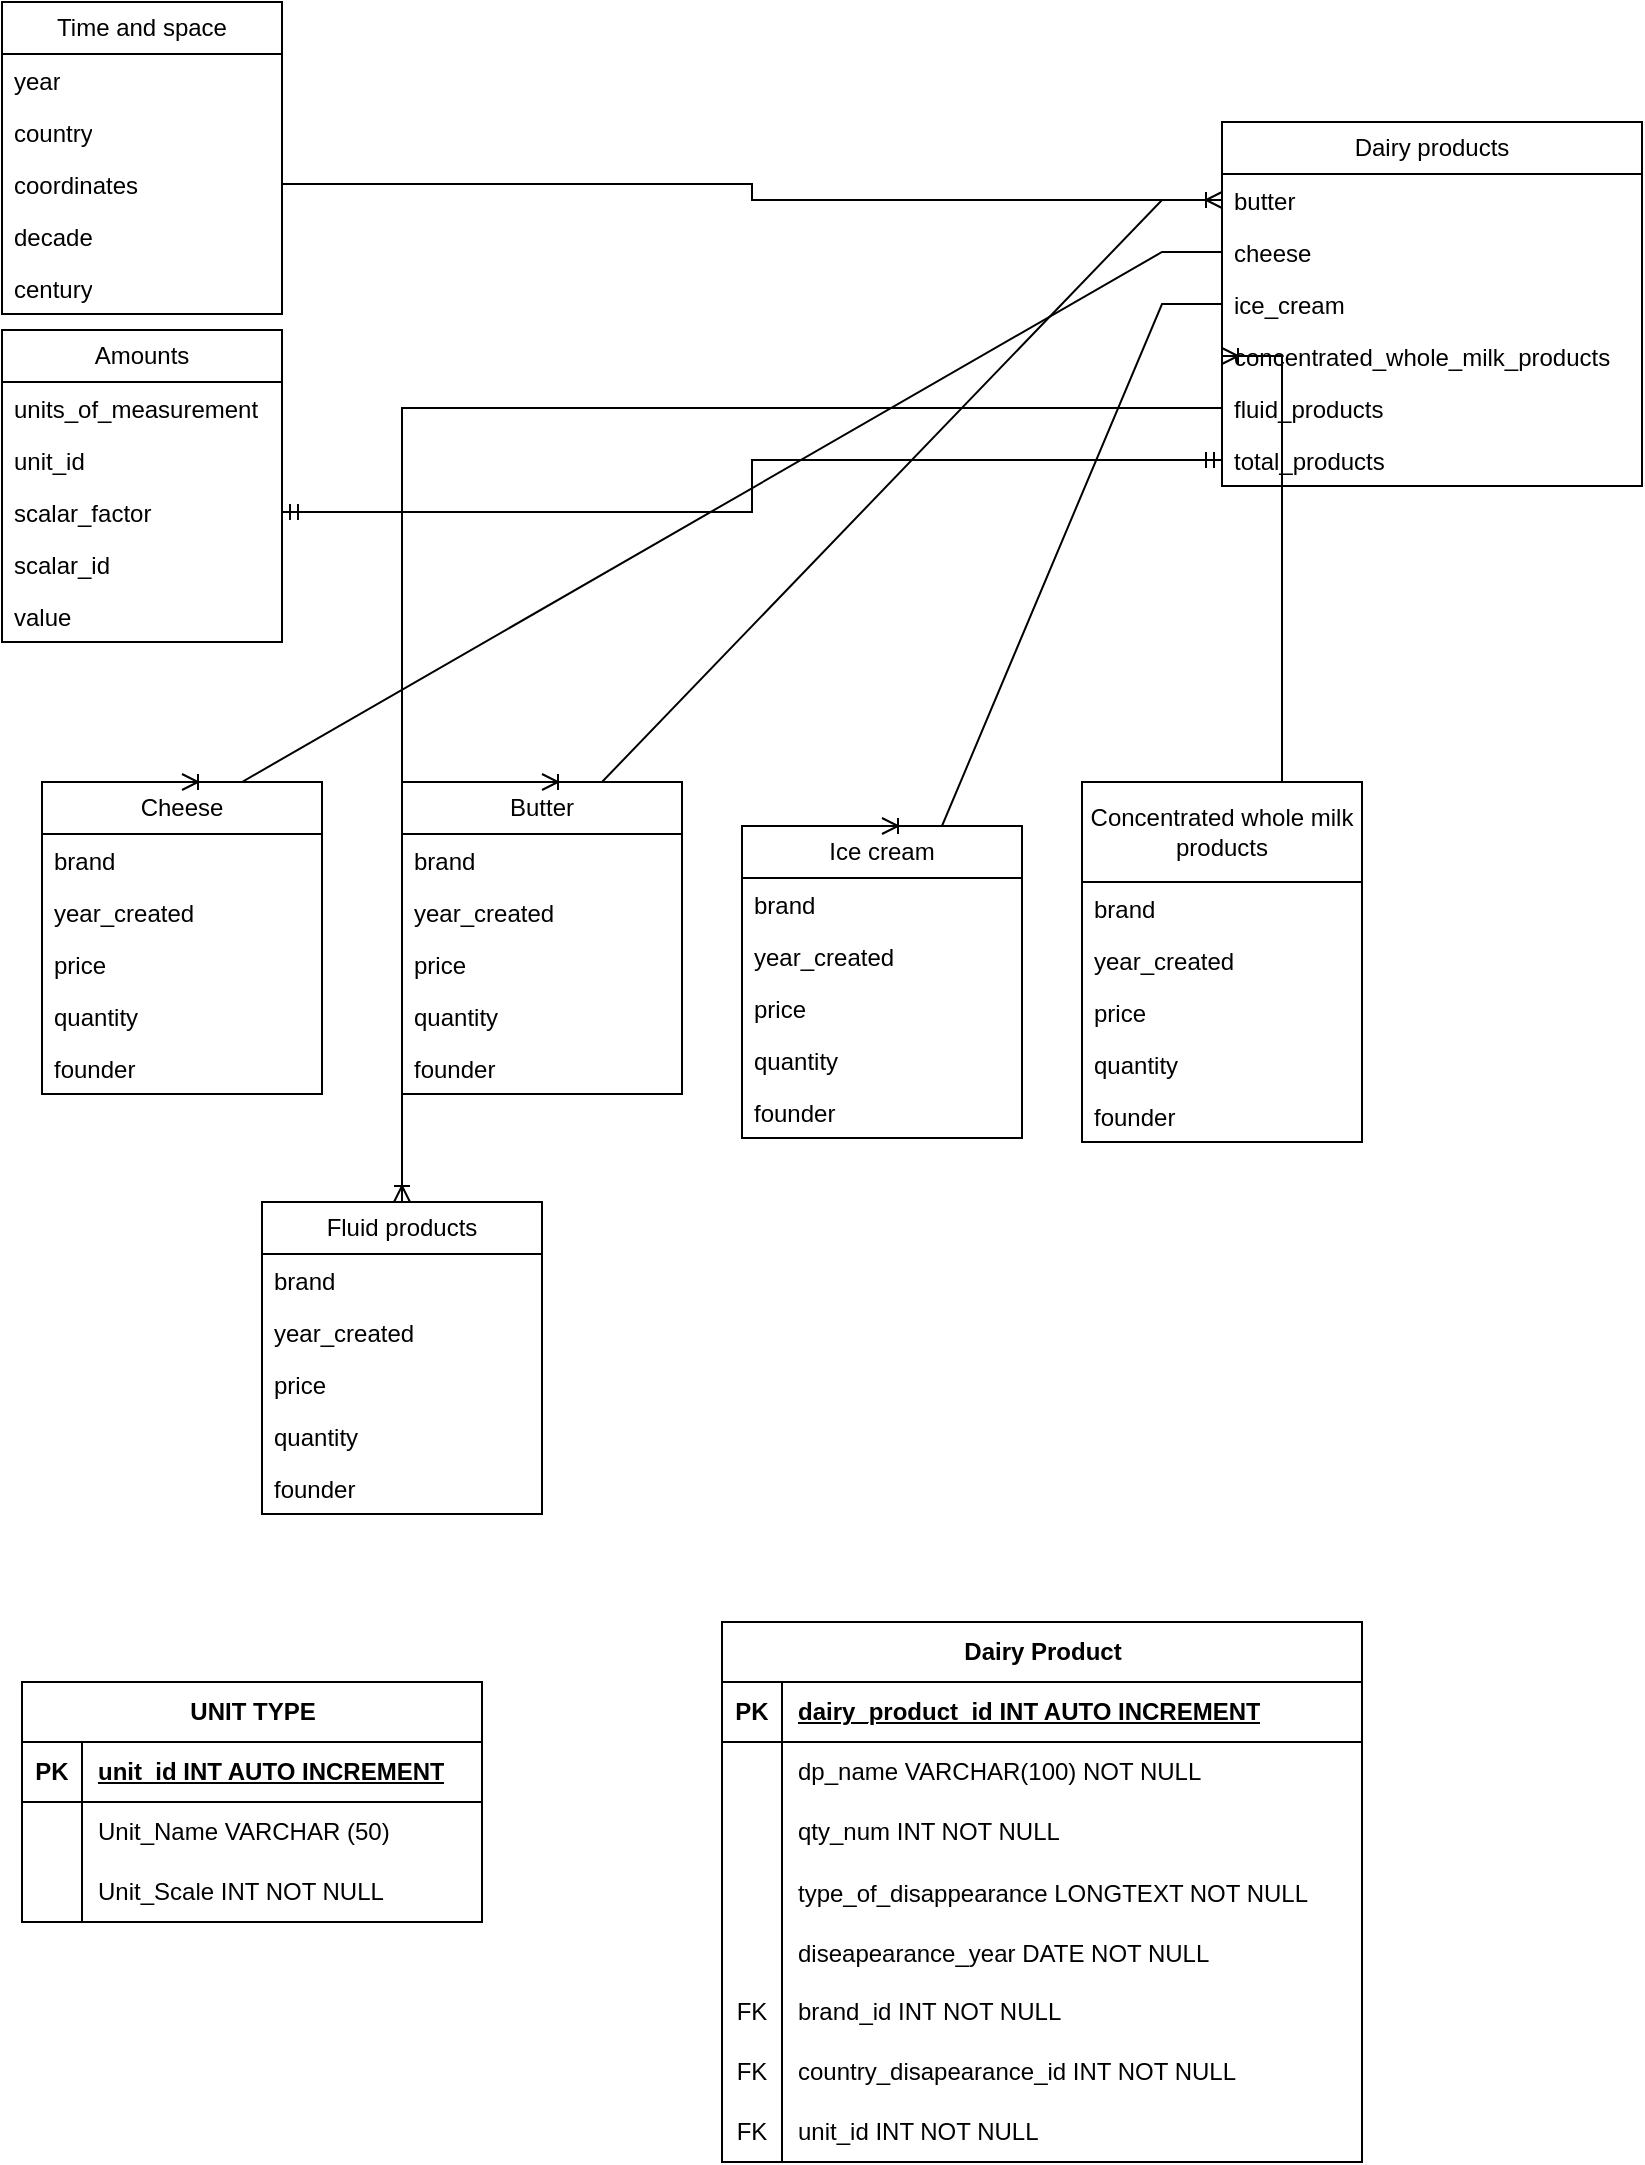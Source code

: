 <mxfile version="21.7.2" type="device">
  <diagram name="Page-1" id="R_lf9uQn3P51GUImx46x">
    <mxGraphModel dx="1434" dy="733" grid="1" gridSize="10" guides="1" tooltips="1" connect="1" arrows="1" fold="1" page="1" pageScale="1" pageWidth="850" pageHeight="1100" math="0" shadow="0">
      <root>
        <mxCell id="0" />
        <mxCell id="1" parent="0" />
        <mxCell id="ExVnWS9TAK9KjedV8-GI-1" value="Time and space" style="swimlane;fontStyle=0;childLayout=stackLayout;horizontal=1;startSize=26;fillColor=none;horizontalStack=0;resizeParent=1;resizeParentMax=0;resizeLast=0;collapsible=1;marginBottom=0;whiteSpace=wrap;html=1;" parent="1" vertex="1">
          <mxGeometry x="20" y="10" width="140" height="156" as="geometry" />
        </mxCell>
        <mxCell id="ExVnWS9TAK9KjedV8-GI-2" value="year" style="text;strokeColor=none;fillColor=none;align=left;verticalAlign=top;spacingLeft=4;spacingRight=4;overflow=hidden;rotatable=0;points=[[0,0.5],[1,0.5]];portConstraint=eastwest;whiteSpace=wrap;html=1;" parent="ExVnWS9TAK9KjedV8-GI-1" vertex="1">
          <mxGeometry y="26" width="140" height="26" as="geometry" />
        </mxCell>
        <mxCell id="ExVnWS9TAK9KjedV8-GI-3" value="country" style="text;strokeColor=none;fillColor=none;align=left;verticalAlign=top;spacingLeft=4;spacingRight=4;overflow=hidden;rotatable=0;points=[[0,0.5],[1,0.5]];portConstraint=eastwest;whiteSpace=wrap;html=1;" parent="ExVnWS9TAK9KjedV8-GI-1" vertex="1">
          <mxGeometry y="52" width="140" height="26" as="geometry" />
        </mxCell>
        <mxCell id="ExVnWS9TAK9KjedV8-GI-4" value="coordinates" style="text;strokeColor=none;fillColor=none;align=left;verticalAlign=top;spacingLeft=4;spacingRight=4;overflow=hidden;rotatable=0;points=[[0,0.5],[1,0.5]];portConstraint=eastwest;whiteSpace=wrap;html=1;" parent="ExVnWS9TAK9KjedV8-GI-1" vertex="1">
          <mxGeometry y="78" width="140" height="26" as="geometry" />
        </mxCell>
        <mxCell id="ExVnWS9TAK9KjedV8-GI-30" value="decade" style="text;strokeColor=none;fillColor=none;align=left;verticalAlign=top;spacingLeft=4;spacingRight=4;overflow=hidden;rotatable=0;points=[[0,0.5],[1,0.5]];portConstraint=eastwest;whiteSpace=wrap;html=1;" parent="ExVnWS9TAK9KjedV8-GI-1" vertex="1">
          <mxGeometry y="104" width="140" height="26" as="geometry" />
        </mxCell>
        <mxCell id="ExVnWS9TAK9KjedV8-GI-29" value="century" style="text;strokeColor=none;fillColor=none;align=left;verticalAlign=top;spacingLeft=4;spacingRight=4;overflow=hidden;rotatable=0;points=[[0,0.5],[1,0.5]];portConstraint=eastwest;whiteSpace=wrap;html=1;" parent="ExVnWS9TAK9KjedV8-GI-1" vertex="1">
          <mxGeometry y="130" width="140" height="26" as="geometry" />
        </mxCell>
        <mxCell id="ExVnWS9TAK9KjedV8-GI-31" value="Amounts" style="swimlane;fontStyle=0;childLayout=stackLayout;horizontal=1;startSize=26;fillColor=none;horizontalStack=0;resizeParent=1;resizeParentMax=0;resizeLast=0;collapsible=1;marginBottom=0;whiteSpace=wrap;html=1;" parent="1" vertex="1">
          <mxGeometry x="20" y="174" width="140" height="156" as="geometry" />
        </mxCell>
        <mxCell id="ExVnWS9TAK9KjedV8-GI-32" value="units_of_measurement" style="text;strokeColor=none;fillColor=none;align=left;verticalAlign=top;spacingLeft=4;spacingRight=4;overflow=hidden;rotatable=0;points=[[0,0.5],[1,0.5]];portConstraint=eastwest;whiteSpace=wrap;html=1;" parent="ExVnWS9TAK9KjedV8-GI-31" vertex="1">
          <mxGeometry y="26" width="140" height="26" as="geometry" />
        </mxCell>
        <mxCell id="ExVnWS9TAK9KjedV8-GI-33" value="unit_id" style="text;strokeColor=none;fillColor=none;align=left;verticalAlign=top;spacingLeft=4;spacingRight=4;overflow=hidden;rotatable=0;points=[[0,0.5],[1,0.5]];portConstraint=eastwest;whiteSpace=wrap;html=1;" parent="ExVnWS9TAK9KjedV8-GI-31" vertex="1">
          <mxGeometry y="52" width="140" height="26" as="geometry" />
        </mxCell>
        <mxCell id="ExVnWS9TAK9KjedV8-GI-34" value="scalar_factor" style="text;strokeColor=none;fillColor=none;align=left;verticalAlign=top;spacingLeft=4;spacingRight=4;overflow=hidden;rotatable=0;points=[[0,0.5],[1,0.5]];portConstraint=eastwest;whiteSpace=wrap;html=1;" parent="ExVnWS9TAK9KjedV8-GI-31" vertex="1">
          <mxGeometry y="78" width="140" height="26" as="geometry" />
        </mxCell>
        <mxCell id="ExVnWS9TAK9KjedV8-GI-35" value="scalar_id" style="text;strokeColor=none;fillColor=none;align=left;verticalAlign=top;spacingLeft=4;spacingRight=4;overflow=hidden;rotatable=0;points=[[0,0.5],[1,0.5]];portConstraint=eastwest;whiteSpace=wrap;html=1;" parent="ExVnWS9TAK9KjedV8-GI-31" vertex="1">
          <mxGeometry y="104" width="140" height="26" as="geometry" />
        </mxCell>
        <mxCell id="ExVnWS9TAK9KjedV8-GI-36" value="value" style="text;strokeColor=none;fillColor=none;align=left;verticalAlign=top;spacingLeft=4;spacingRight=4;overflow=hidden;rotatable=0;points=[[0,0.5],[1,0.5]];portConstraint=eastwest;whiteSpace=wrap;html=1;" parent="ExVnWS9TAK9KjedV8-GI-31" vertex="1">
          <mxGeometry y="130" width="140" height="26" as="geometry" />
        </mxCell>
        <mxCell id="ExVnWS9TAK9KjedV8-GI-38" value="Dairy products" style="swimlane;fontStyle=0;childLayout=stackLayout;horizontal=1;startSize=26;fillColor=none;horizontalStack=0;resizeParent=1;resizeParentMax=0;resizeLast=0;collapsible=1;marginBottom=0;whiteSpace=wrap;html=1;" parent="1" vertex="1">
          <mxGeometry x="630" y="70" width="210" height="182" as="geometry" />
        </mxCell>
        <mxCell id="ExVnWS9TAK9KjedV8-GI-39" value="butter" style="text;strokeColor=none;fillColor=none;align=left;verticalAlign=top;spacingLeft=4;spacingRight=4;overflow=hidden;rotatable=0;points=[[0,0.5],[1,0.5]];portConstraint=eastwest;whiteSpace=wrap;html=1;" parent="ExVnWS9TAK9KjedV8-GI-38" vertex="1">
          <mxGeometry y="26" width="210" height="26" as="geometry" />
        </mxCell>
        <mxCell id="ExVnWS9TAK9KjedV8-GI-40" value="cheese" style="text;strokeColor=none;fillColor=none;align=left;verticalAlign=top;spacingLeft=4;spacingRight=4;overflow=hidden;rotatable=0;points=[[0,0.5],[1,0.5]];portConstraint=eastwest;whiteSpace=wrap;html=1;" parent="ExVnWS9TAK9KjedV8-GI-38" vertex="1">
          <mxGeometry y="52" width="210" height="26" as="geometry" />
        </mxCell>
        <mxCell id="ExVnWS9TAK9KjedV8-GI-41" value="ice_cream" style="text;strokeColor=none;fillColor=none;align=left;verticalAlign=top;spacingLeft=4;spacingRight=4;overflow=hidden;rotatable=0;points=[[0,0.5],[1,0.5]];portConstraint=eastwest;whiteSpace=wrap;html=1;" parent="ExVnWS9TAK9KjedV8-GI-38" vertex="1">
          <mxGeometry y="78" width="210" height="26" as="geometry" />
        </mxCell>
        <mxCell id="ExVnWS9TAK9KjedV8-GI-42" value="concentrated_whole_milk_products" style="text;strokeColor=none;fillColor=none;align=left;verticalAlign=top;spacingLeft=4;spacingRight=4;overflow=hidden;rotatable=0;points=[[0,0.5],[1,0.5]];portConstraint=eastwest;whiteSpace=wrap;html=1;" parent="ExVnWS9TAK9KjedV8-GI-38" vertex="1">
          <mxGeometry y="104" width="210" height="26" as="geometry" />
        </mxCell>
        <mxCell id="ExVnWS9TAK9KjedV8-GI-44" value="fluid_products" style="text;strokeColor=none;fillColor=none;align=left;verticalAlign=top;spacingLeft=4;spacingRight=4;overflow=hidden;rotatable=0;points=[[0,0.5],[1,0.5]];portConstraint=eastwest;whiteSpace=wrap;html=1;" parent="ExVnWS9TAK9KjedV8-GI-38" vertex="1">
          <mxGeometry y="130" width="210" height="26" as="geometry" />
        </mxCell>
        <mxCell id="ExVnWS9TAK9KjedV8-GI-43" value="total_products" style="text;strokeColor=none;fillColor=none;align=left;verticalAlign=top;spacingLeft=4;spacingRight=4;overflow=hidden;rotatable=0;points=[[0,0.5],[1,0.5]];portConstraint=eastwest;whiteSpace=wrap;html=1;" parent="ExVnWS9TAK9KjedV8-GI-38" vertex="1">
          <mxGeometry y="156" width="210" height="26" as="geometry" />
        </mxCell>
        <mxCell id="ExVnWS9TAK9KjedV8-GI-45" value="Butter" style="swimlane;fontStyle=0;childLayout=stackLayout;horizontal=1;startSize=26;fillColor=none;horizontalStack=0;resizeParent=1;resizeParentMax=0;resizeLast=0;collapsible=1;marginBottom=0;whiteSpace=wrap;html=1;" parent="1" vertex="1">
          <mxGeometry x="220" y="400" width="140" height="156" as="geometry" />
        </mxCell>
        <mxCell id="ExVnWS9TAK9KjedV8-GI-46" value="brand" style="text;strokeColor=none;fillColor=none;align=left;verticalAlign=top;spacingLeft=4;spacingRight=4;overflow=hidden;rotatable=0;points=[[0,0.5],[1,0.5]];portConstraint=eastwest;whiteSpace=wrap;html=1;" parent="ExVnWS9TAK9KjedV8-GI-45" vertex="1">
          <mxGeometry y="26" width="140" height="26" as="geometry" />
        </mxCell>
        <mxCell id="ExVnWS9TAK9KjedV8-GI-47" value="year_created" style="text;strokeColor=none;fillColor=none;align=left;verticalAlign=top;spacingLeft=4;spacingRight=4;overflow=hidden;rotatable=0;points=[[0,0.5],[1,0.5]];portConstraint=eastwest;whiteSpace=wrap;html=1;" parent="ExVnWS9TAK9KjedV8-GI-45" vertex="1">
          <mxGeometry y="52" width="140" height="26" as="geometry" />
        </mxCell>
        <mxCell id="ExVnWS9TAK9KjedV8-GI-48" value="price" style="text;strokeColor=none;fillColor=none;align=left;verticalAlign=top;spacingLeft=4;spacingRight=4;overflow=hidden;rotatable=0;points=[[0,0.5],[1,0.5]];portConstraint=eastwest;whiteSpace=wrap;html=1;" parent="ExVnWS9TAK9KjedV8-GI-45" vertex="1">
          <mxGeometry y="78" width="140" height="26" as="geometry" />
        </mxCell>
        <mxCell id="ExVnWS9TAK9KjedV8-GI-49" value="quantity" style="text;strokeColor=none;fillColor=none;align=left;verticalAlign=top;spacingLeft=4;spacingRight=4;overflow=hidden;rotatable=0;points=[[0,0.5],[1,0.5]];portConstraint=eastwest;whiteSpace=wrap;html=1;" parent="ExVnWS9TAK9KjedV8-GI-45" vertex="1">
          <mxGeometry y="104" width="140" height="26" as="geometry" />
        </mxCell>
        <mxCell id="ExVnWS9TAK9KjedV8-GI-50" value="founder" style="text;strokeColor=none;fillColor=none;align=left;verticalAlign=top;spacingLeft=4;spacingRight=4;overflow=hidden;rotatable=0;points=[[0,0.5],[1,0.5]];portConstraint=eastwest;whiteSpace=wrap;html=1;" parent="ExVnWS9TAK9KjedV8-GI-45" vertex="1">
          <mxGeometry y="130" width="140" height="26" as="geometry" />
        </mxCell>
        <mxCell id="ExVnWS9TAK9KjedV8-GI-51" value="Cheese" style="swimlane;fontStyle=0;childLayout=stackLayout;horizontal=1;startSize=26;fillColor=none;horizontalStack=0;resizeParent=1;resizeParentMax=0;resizeLast=0;collapsible=1;marginBottom=0;whiteSpace=wrap;html=1;" parent="1" vertex="1">
          <mxGeometry x="40" y="400" width="140" height="156" as="geometry" />
        </mxCell>
        <mxCell id="ExVnWS9TAK9KjedV8-GI-52" value="brand" style="text;strokeColor=none;fillColor=none;align=left;verticalAlign=top;spacingLeft=4;spacingRight=4;overflow=hidden;rotatable=0;points=[[0,0.5],[1,0.5]];portConstraint=eastwest;whiteSpace=wrap;html=1;" parent="ExVnWS9TAK9KjedV8-GI-51" vertex="1">
          <mxGeometry y="26" width="140" height="26" as="geometry" />
        </mxCell>
        <mxCell id="ExVnWS9TAK9KjedV8-GI-53" value="year_created" style="text;strokeColor=none;fillColor=none;align=left;verticalAlign=top;spacingLeft=4;spacingRight=4;overflow=hidden;rotatable=0;points=[[0,0.5],[1,0.5]];portConstraint=eastwest;whiteSpace=wrap;html=1;" parent="ExVnWS9TAK9KjedV8-GI-51" vertex="1">
          <mxGeometry y="52" width="140" height="26" as="geometry" />
        </mxCell>
        <mxCell id="ExVnWS9TAK9KjedV8-GI-54" value="price" style="text;strokeColor=none;fillColor=none;align=left;verticalAlign=top;spacingLeft=4;spacingRight=4;overflow=hidden;rotatable=0;points=[[0,0.5],[1,0.5]];portConstraint=eastwest;whiteSpace=wrap;html=1;" parent="ExVnWS9TAK9KjedV8-GI-51" vertex="1">
          <mxGeometry y="78" width="140" height="26" as="geometry" />
        </mxCell>
        <mxCell id="ExVnWS9TAK9KjedV8-GI-55" value="quantity" style="text;strokeColor=none;fillColor=none;align=left;verticalAlign=top;spacingLeft=4;spacingRight=4;overflow=hidden;rotatable=0;points=[[0,0.5],[1,0.5]];portConstraint=eastwest;whiteSpace=wrap;html=1;" parent="ExVnWS9TAK9KjedV8-GI-51" vertex="1">
          <mxGeometry y="104" width="140" height="26" as="geometry" />
        </mxCell>
        <mxCell id="ExVnWS9TAK9KjedV8-GI-56" value="founder" style="text;strokeColor=none;fillColor=none;align=left;verticalAlign=top;spacingLeft=4;spacingRight=4;overflow=hidden;rotatable=0;points=[[0,0.5],[1,0.5]];portConstraint=eastwest;whiteSpace=wrap;html=1;" parent="ExVnWS9TAK9KjedV8-GI-51" vertex="1">
          <mxGeometry y="130" width="140" height="26" as="geometry" />
        </mxCell>
        <mxCell id="ExVnWS9TAK9KjedV8-GI-57" value="Ice cream" style="swimlane;fontStyle=0;childLayout=stackLayout;horizontal=1;startSize=26;fillColor=none;horizontalStack=0;resizeParent=1;resizeParentMax=0;resizeLast=0;collapsible=1;marginBottom=0;whiteSpace=wrap;html=1;" parent="1" vertex="1">
          <mxGeometry x="390" y="422" width="140" height="156" as="geometry" />
        </mxCell>
        <mxCell id="ExVnWS9TAK9KjedV8-GI-58" value="brand" style="text;strokeColor=none;fillColor=none;align=left;verticalAlign=top;spacingLeft=4;spacingRight=4;overflow=hidden;rotatable=0;points=[[0,0.5],[1,0.5]];portConstraint=eastwest;whiteSpace=wrap;html=1;" parent="ExVnWS9TAK9KjedV8-GI-57" vertex="1">
          <mxGeometry y="26" width="140" height="26" as="geometry" />
        </mxCell>
        <mxCell id="ExVnWS9TAK9KjedV8-GI-59" value="year_created" style="text;strokeColor=none;fillColor=none;align=left;verticalAlign=top;spacingLeft=4;spacingRight=4;overflow=hidden;rotatable=0;points=[[0,0.5],[1,0.5]];portConstraint=eastwest;whiteSpace=wrap;html=1;" parent="ExVnWS9TAK9KjedV8-GI-57" vertex="1">
          <mxGeometry y="52" width="140" height="26" as="geometry" />
        </mxCell>
        <mxCell id="ExVnWS9TAK9KjedV8-GI-60" value="price" style="text;strokeColor=none;fillColor=none;align=left;verticalAlign=top;spacingLeft=4;spacingRight=4;overflow=hidden;rotatable=0;points=[[0,0.5],[1,0.5]];portConstraint=eastwest;whiteSpace=wrap;html=1;" parent="ExVnWS9TAK9KjedV8-GI-57" vertex="1">
          <mxGeometry y="78" width="140" height="26" as="geometry" />
        </mxCell>
        <mxCell id="ExVnWS9TAK9KjedV8-GI-61" value="quantity" style="text;strokeColor=none;fillColor=none;align=left;verticalAlign=top;spacingLeft=4;spacingRight=4;overflow=hidden;rotatable=0;points=[[0,0.5],[1,0.5]];portConstraint=eastwest;whiteSpace=wrap;html=1;" parent="ExVnWS9TAK9KjedV8-GI-57" vertex="1">
          <mxGeometry y="104" width="140" height="26" as="geometry" />
        </mxCell>
        <mxCell id="ExVnWS9TAK9KjedV8-GI-62" value="founder" style="text;strokeColor=none;fillColor=none;align=left;verticalAlign=top;spacingLeft=4;spacingRight=4;overflow=hidden;rotatable=0;points=[[0,0.5],[1,0.5]];portConstraint=eastwest;whiteSpace=wrap;html=1;" parent="ExVnWS9TAK9KjedV8-GI-57" vertex="1">
          <mxGeometry y="130" width="140" height="26" as="geometry" />
        </mxCell>
        <mxCell id="ExVnWS9TAK9KjedV8-GI-63" value="Concentrated whole milk products" style="swimlane;fontStyle=0;childLayout=stackLayout;horizontal=1;startSize=50;fillColor=none;horizontalStack=0;resizeParent=1;resizeParentMax=0;resizeLast=0;collapsible=1;marginBottom=0;whiteSpace=wrap;html=1;" parent="1" vertex="1">
          <mxGeometry x="560" y="400" width="140" height="180" as="geometry" />
        </mxCell>
        <mxCell id="ExVnWS9TAK9KjedV8-GI-64" value="brand" style="text;strokeColor=none;fillColor=none;align=left;verticalAlign=top;spacingLeft=4;spacingRight=4;overflow=hidden;rotatable=0;points=[[0,0.5],[1,0.5]];portConstraint=eastwest;whiteSpace=wrap;html=1;" parent="ExVnWS9TAK9KjedV8-GI-63" vertex="1">
          <mxGeometry y="50" width="140" height="26" as="geometry" />
        </mxCell>
        <mxCell id="ExVnWS9TAK9KjedV8-GI-65" value="year_created" style="text;strokeColor=none;fillColor=none;align=left;verticalAlign=top;spacingLeft=4;spacingRight=4;overflow=hidden;rotatable=0;points=[[0,0.5],[1,0.5]];portConstraint=eastwest;whiteSpace=wrap;html=1;" parent="ExVnWS9TAK9KjedV8-GI-63" vertex="1">
          <mxGeometry y="76" width="140" height="26" as="geometry" />
        </mxCell>
        <mxCell id="ExVnWS9TAK9KjedV8-GI-66" value="price" style="text;strokeColor=none;fillColor=none;align=left;verticalAlign=top;spacingLeft=4;spacingRight=4;overflow=hidden;rotatable=0;points=[[0,0.5],[1,0.5]];portConstraint=eastwest;whiteSpace=wrap;html=1;" parent="ExVnWS9TAK9KjedV8-GI-63" vertex="1">
          <mxGeometry y="102" width="140" height="26" as="geometry" />
        </mxCell>
        <mxCell id="ExVnWS9TAK9KjedV8-GI-67" value="quantity" style="text;strokeColor=none;fillColor=none;align=left;verticalAlign=top;spacingLeft=4;spacingRight=4;overflow=hidden;rotatable=0;points=[[0,0.5],[1,0.5]];portConstraint=eastwest;whiteSpace=wrap;html=1;" parent="ExVnWS9TAK9KjedV8-GI-63" vertex="1">
          <mxGeometry y="128" width="140" height="26" as="geometry" />
        </mxCell>
        <mxCell id="ExVnWS9TAK9KjedV8-GI-68" value="founder" style="text;strokeColor=none;fillColor=none;align=left;verticalAlign=top;spacingLeft=4;spacingRight=4;overflow=hidden;rotatable=0;points=[[0,0.5],[1,0.5]];portConstraint=eastwest;whiteSpace=wrap;html=1;" parent="ExVnWS9TAK9KjedV8-GI-63" vertex="1">
          <mxGeometry y="154" width="140" height="26" as="geometry" />
        </mxCell>
        <mxCell id="ExVnWS9TAK9KjedV8-GI-69" value="Fluid products" style="swimlane;fontStyle=0;childLayout=stackLayout;horizontal=1;startSize=26;fillColor=none;horizontalStack=0;resizeParent=1;resizeParentMax=0;resizeLast=0;collapsible=1;marginBottom=0;whiteSpace=wrap;html=1;" parent="1" vertex="1">
          <mxGeometry x="150" y="610" width="140" height="156" as="geometry" />
        </mxCell>
        <mxCell id="ExVnWS9TAK9KjedV8-GI-70" value="brand" style="text;strokeColor=none;fillColor=none;align=left;verticalAlign=top;spacingLeft=4;spacingRight=4;overflow=hidden;rotatable=0;points=[[0,0.5],[1,0.5]];portConstraint=eastwest;whiteSpace=wrap;html=1;" parent="ExVnWS9TAK9KjedV8-GI-69" vertex="1">
          <mxGeometry y="26" width="140" height="26" as="geometry" />
        </mxCell>
        <mxCell id="ExVnWS9TAK9KjedV8-GI-71" value="year_created" style="text;strokeColor=none;fillColor=none;align=left;verticalAlign=top;spacingLeft=4;spacingRight=4;overflow=hidden;rotatable=0;points=[[0,0.5],[1,0.5]];portConstraint=eastwest;whiteSpace=wrap;html=1;" parent="ExVnWS9TAK9KjedV8-GI-69" vertex="1">
          <mxGeometry y="52" width="140" height="26" as="geometry" />
        </mxCell>
        <mxCell id="ExVnWS9TAK9KjedV8-GI-72" value="price" style="text;strokeColor=none;fillColor=none;align=left;verticalAlign=top;spacingLeft=4;spacingRight=4;overflow=hidden;rotatable=0;points=[[0,0.5],[1,0.5]];portConstraint=eastwest;whiteSpace=wrap;html=1;" parent="ExVnWS9TAK9KjedV8-GI-69" vertex="1">
          <mxGeometry y="78" width="140" height="26" as="geometry" />
        </mxCell>
        <mxCell id="ExVnWS9TAK9KjedV8-GI-73" value="quantity" style="text;strokeColor=none;fillColor=none;align=left;verticalAlign=top;spacingLeft=4;spacingRight=4;overflow=hidden;rotatable=0;points=[[0,0.5],[1,0.5]];portConstraint=eastwest;whiteSpace=wrap;html=1;" parent="ExVnWS9TAK9KjedV8-GI-69" vertex="1">
          <mxGeometry y="104" width="140" height="26" as="geometry" />
        </mxCell>
        <mxCell id="ExVnWS9TAK9KjedV8-GI-74" value="founder" style="text;strokeColor=none;fillColor=none;align=left;verticalAlign=top;spacingLeft=4;spacingRight=4;overflow=hidden;rotatable=0;points=[[0,0.5],[1,0.5]];portConstraint=eastwest;whiteSpace=wrap;html=1;" parent="ExVnWS9TAK9KjedV8-GI-69" vertex="1">
          <mxGeometry y="130" width="140" height="26" as="geometry" />
        </mxCell>
        <mxCell id="ExVnWS9TAK9KjedV8-GI-76" value="" style="edgeStyle=orthogonalEdgeStyle;fontSize=12;html=1;endArrow=ERoneToMany;rounded=0;entryX=0;entryY=0.5;entryDx=0;entryDy=0;exitX=1;exitY=0.5;exitDx=0;exitDy=0;" parent="1" source="ExVnWS9TAK9KjedV8-GI-4" target="ExVnWS9TAK9KjedV8-GI-39" edge="1">
          <mxGeometry width="100" height="100" relative="1" as="geometry">
            <mxPoint x="90" y="150" as="sourcePoint" />
            <mxPoint x="190" y="50" as="targetPoint" />
          </mxGeometry>
        </mxCell>
        <mxCell id="ExVnWS9TAK9KjedV8-GI-77" value="" style="edgeStyle=entityRelationEdgeStyle;fontSize=12;html=1;endArrow=ERoneToMany;rounded=0;entryX=0.5;entryY=0;entryDx=0;entryDy=0;exitX=0;exitY=0.5;exitDx=0;exitDy=0;" parent="1" source="ExVnWS9TAK9KjedV8-GI-39" target="ExVnWS9TAK9KjedV8-GI-45" edge="1">
          <mxGeometry width="100" height="100" relative="1" as="geometry">
            <mxPoint x="370" y="260" as="sourcePoint" />
            <mxPoint x="1060" y="220" as="targetPoint" />
          </mxGeometry>
        </mxCell>
        <mxCell id="ExVnWS9TAK9KjedV8-GI-78" value="" style="edgeStyle=entityRelationEdgeStyle;fontSize=12;html=1;endArrow=ERoneToMany;rounded=0;entryX=0.5;entryY=0;entryDx=0;entryDy=0;exitX=0;exitY=0.5;exitDx=0;exitDy=0;" parent="1" source="ExVnWS9TAK9KjedV8-GI-40" target="ExVnWS9TAK9KjedV8-GI-51" edge="1">
          <mxGeometry width="100" height="100" relative="1" as="geometry">
            <mxPoint x="580" y="670" as="sourcePoint" />
            <mxPoint x="680" y="570" as="targetPoint" />
          </mxGeometry>
        </mxCell>
        <mxCell id="ExVnWS9TAK9KjedV8-GI-79" value="" style="edgeStyle=orthogonalEdgeStyle;fontSize=12;html=1;endArrow=ERmandOne;startArrow=ERmandOne;rounded=0;entryX=0;entryY=0.5;entryDx=0;entryDy=0;exitX=1;exitY=0.5;exitDx=0;exitDy=0;" parent="1" source="ExVnWS9TAK9KjedV8-GI-34" target="ExVnWS9TAK9KjedV8-GI-43" edge="1">
          <mxGeometry width="100" height="100" relative="1" as="geometry">
            <mxPoint x="280" y="270" as="sourcePoint" />
            <mxPoint x="380" y="170" as="targetPoint" />
          </mxGeometry>
        </mxCell>
        <mxCell id="ExVnWS9TAK9KjedV8-GI-80" value="" style="edgeStyle=entityRelationEdgeStyle;fontSize=12;html=1;endArrow=ERoneToMany;rounded=0;entryX=0;entryY=0.5;entryDx=0;entryDy=0;exitX=0.5;exitY=0;exitDx=0;exitDy=0;" parent="1" source="ExVnWS9TAK9KjedV8-GI-63" target="ExVnWS9TAK9KjedV8-GI-42" edge="1">
          <mxGeometry width="100" height="100" relative="1" as="geometry">
            <mxPoint x="570" y="390" as="sourcePoint" />
            <mxPoint x="670" y="290" as="targetPoint" />
          </mxGeometry>
        </mxCell>
        <mxCell id="ExVnWS9TAK9KjedV8-GI-81" value="" style="edgeStyle=entityRelationEdgeStyle;fontSize=12;html=1;endArrow=ERoneToMany;rounded=0;exitX=0;exitY=0.5;exitDx=0;exitDy=0;entryX=0.5;entryY=0;entryDx=0;entryDy=0;" parent="1" source="ExVnWS9TAK9KjedV8-GI-41" target="ExVnWS9TAK9KjedV8-GI-57" edge="1">
          <mxGeometry width="100" height="100" relative="1" as="geometry">
            <mxPoint x="700" y="550" as="sourcePoint" />
            <mxPoint x="800" y="450" as="targetPoint" />
          </mxGeometry>
        </mxCell>
        <mxCell id="ExVnWS9TAK9KjedV8-GI-82" value="" style="edgeStyle=orthogonalEdgeStyle;fontSize=12;html=1;endArrow=ERoneToMany;rounded=0;exitX=0;exitY=0.5;exitDx=0;exitDy=0;entryX=0.5;entryY=0;entryDx=0;entryDy=0;" parent="1" source="ExVnWS9TAK9KjedV8-GI-44" target="ExVnWS9TAK9KjedV8-GI-69" edge="1">
          <mxGeometry width="100" height="100" relative="1" as="geometry">
            <mxPoint x="710" y="580" as="sourcePoint" />
            <mxPoint x="410" y="780" as="targetPoint" />
          </mxGeometry>
        </mxCell>
        <mxCell id="XVh-jhUQm2rHnOsHqm1l-1" value="Dairy Product" style="shape=table;startSize=30;container=1;collapsible=1;childLayout=tableLayout;fixedRows=1;rowLines=0;fontStyle=1;align=center;resizeLast=1;html=1;" vertex="1" parent="1">
          <mxGeometry x="380" y="820" width="320" height="270" as="geometry" />
        </mxCell>
        <mxCell id="XVh-jhUQm2rHnOsHqm1l-2" value="" style="shape=tableRow;horizontal=0;startSize=0;swimlaneHead=0;swimlaneBody=0;fillColor=none;collapsible=0;dropTarget=0;points=[[0,0.5],[1,0.5]];portConstraint=eastwest;top=0;left=0;right=0;bottom=1;" vertex="1" parent="XVh-jhUQm2rHnOsHqm1l-1">
          <mxGeometry y="30" width="320" height="30" as="geometry" />
        </mxCell>
        <mxCell id="XVh-jhUQm2rHnOsHqm1l-3" value="PK" style="shape=partialRectangle;connectable=0;fillColor=none;top=0;left=0;bottom=0;right=0;fontStyle=1;overflow=hidden;whiteSpace=wrap;html=1;" vertex="1" parent="XVh-jhUQm2rHnOsHqm1l-2">
          <mxGeometry width="30" height="30" as="geometry">
            <mxRectangle width="30" height="30" as="alternateBounds" />
          </mxGeometry>
        </mxCell>
        <mxCell id="XVh-jhUQm2rHnOsHqm1l-4" value="dairy_product_id INT AUTO INCREMENT" style="shape=partialRectangle;connectable=0;fillColor=none;top=0;left=0;bottom=0;right=0;align=left;spacingLeft=6;fontStyle=5;overflow=hidden;whiteSpace=wrap;html=1;" vertex="1" parent="XVh-jhUQm2rHnOsHqm1l-2">
          <mxGeometry x="30" width="290" height="30" as="geometry">
            <mxRectangle width="290" height="30" as="alternateBounds" />
          </mxGeometry>
        </mxCell>
        <mxCell id="XVh-jhUQm2rHnOsHqm1l-5" value="" style="shape=tableRow;horizontal=0;startSize=0;swimlaneHead=0;swimlaneBody=0;fillColor=none;collapsible=0;dropTarget=0;points=[[0,0.5],[1,0.5]];portConstraint=eastwest;top=0;left=0;right=0;bottom=0;" vertex="1" parent="XVh-jhUQm2rHnOsHqm1l-1">
          <mxGeometry y="60" width="320" height="30" as="geometry" />
        </mxCell>
        <mxCell id="XVh-jhUQm2rHnOsHqm1l-6" value="" style="shape=partialRectangle;connectable=0;fillColor=none;top=0;left=0;bottom=0;right=0;editable=1;overflow=hidden;whiteSpace=wrap;html=1;" vertex="1" parent="XVh-jhUQm2rHnOsHqm1l-5">
          <mxGeometry width="30" height="30" as="geometry">
            <mxRectangle width="30" height="30" as="alternateBounds" />
          </mxGeometry>
        </mxCell>
        <mxCell id="XVh-jhUQm2rHnOsHqm1l-7" value="dp_name VARCHAR(100) NOT NULL" style="shape=partialRectangle;connectable=0;fillColor=none;top=0;left=0;bottom=0;right=0;align=left;spacingLeft=6;overflow=hidden;whiteSpace=wrap;html=1;" vertex="1" parent="XVh-jhUQm2rHnOsHqm1l-5">
          <mxGeometry x="30" width="290" height="30" as="geometry">
            <mxRectangle width="290" height="30" as="alternateBounds" />
          </mxGeometry>
        </mxCell>
        <mxCell id="XVh-jhUQm2rHnOsHqm1l-8" value="" style="shape=tableRow;horizontal=0;startSize=0;swimlaneHead=0;swimlaneBody=0;fillColor=none;collapsible=0;dropTarget=0;points=[[0,0.5],[1,0.5]];portConstraint=eastwest;top=0;left=0;right=0;bottom=0;" vertex="1" parent="XVh-jhUQm2rHnOsHqm1l-1">
          <mxGeometry y="90" width="320" height="30" as="geometry" />
        </mxCell>
        <mxCell id="XVh-jhUQm2rHnOsHqm1l-9" value="" style="shape=partialRectangle;connectable=0;fillColor=none;top=0;left=0;bottom=0;right=0;editable=1;overflow=hidden;whiteSpace=wrap;html=1;" vertex="1" parent="XVh-jhUQm2rHnOsHqm1l-8">
          <mxGeometry width="30" height="30" as="geometry">
            <mxRectangle width="30" height="30" as="alternateBounds" />
          </mxGeometry>
        </mxCell>
        <mxCell id="XVh-jhUQm2rHnOsHqm1l-10" value="qty_num INT NOT NULL&amp;nbsp;" style="shape=partialRectangle;connectable=0;fillColor=none;top=0;left=0;bottom=0;right=0;align=left;spacingLeft=6;overflow=hidden;whiteSpace=wrap;html=1;" vertex="1" parent="XVh-jhUQm2rHnOsHqm1l-8">
          <mxGeometry x="30" width="290" height="30" as="geometry">
            <mxRectangle width="290" height="30" as="alternateBounds" />
          </mxGeometry>
        </mxCell>
        <mxCell id="XVh-jhUQm2rHnOsHqm1l-30" value="" style="shape=tableRow;horizontal=0;startSize=0;swimlaneHead=0;swimlaneBody=0;fillColor=none;collapsible=0;dropTarget=0;points=[[0,0.5],[1,0.5]];portConstraint=eastwest;top=0;left=0;right=0;bottom=0;" vertex="1" parent="XVh-jhUQm2rHnOsHqm1l-1">
          <mxGeometry y="120" width="320" height="30" as="geometry" />
        </mxCell>
        <mxCell id="XVh-jhUQm2rHnOsHqm1l-31" value="" style="shape=partialRectangle;connectable=0;fillColor=none;top=0;left=0;bottom=0;right=0;editable=1;overflow=hidden;" vertex="1" parent="XVh-jhUQm2rHnOsHqm1l-30">
          <mxGeometry width="30" height="30" as="geometry">
            <mxRectangle width="30" height="30" as="alternateBounds" />
          </mxGeometry>
        </mxCell>
        <mxCell id="XVh-jhUQm2rHnOsHqm1l-32" value="type_of_disappearance LONGTEXT NOT NULL" style="shape=partialRectangle;connectable=0;fillColor=none;top=0;left=0;bottom=0;right=0;align=left;spacingLeft=6;overflow=hidden;" vertex="1" parent="XVh-jhUQm2rHnOsHqm1l-30">
          <mxGeometry x="30" width="290" height="30" as="geometry">
            <mxRectangle width="290" height="30" as="alternateBounds" />
          </mxGeometry>
        </mxCell>
        <mxCell id="XVh-jhUQm2rHnOsHqm1l-36" value="" style="shape=tableRow;horizontal=0;startSize=0;swimlaneHead=0;swimlaneBody=0;fillColor=none;collapsible=0;dropTarget=0;points=[[0,0.5],[1,0.5]];portConstraint=eastwest;top=0;left=0;right=0;bottom=0;" vertex="1" parent="XVh-jhUQm2rHnOsHqm1l-1">
          <mxGeometry y="150" width="320" height="30" as="geometry" />
        </mxCell>
        <mxCell id="XVh-jhUQm2rHnOsHqm1l-37" value="" style="shape=partialRectangle;connectable=0;fillColor=none;top=0;left=0;bottom=0;right=0;editable=1;overflow=hidden;" vertex="1" parent="XVh-jhUQm2rHnOsHqm1l-36">
          <mxGeometry width="30" height="30" as="geometry">
            <mxRectangle width="30" height="30" as="alternateBounds" />
          </mxGeometry>
        </mxCell>
        <mxCell id="XVh-jhUQm2rHnOsHqm1l-38" value="diseapearance_year DATE NOT NULL" style="shape=partialRectangle;connectable=0;fillColor=none;top=0;left=0;bottom=0;right=0;align=left;spacingLeft=6;overflow=hidden;" vertex="1" parent="XVh-jhUQm2rHnOsHqm1l-36">
          <mxGeometry x="30" width="290" height="30" as="geometry">
            <mxRectangle width="290" height="30" as="alternateBounds" />
          </mxGeometry>
        </mxCell>
        <mxCell id="XVh-jhUQm2rHnOsHqm1l-45" value="" style="shape=tableRow;horizontal=0;startSize=0;swimlaneHead=0;swimlaneBody=0;fillColor=none;collapsible=0;dropTarget=0;points=[[0,0.5],[1,0.5]];portConstraint=eastwest;top=0;left=0;right=0;bottom=0;" vertex="1" parent="XVh-jhUQm2rHnOsHqm1l-1">
          <mxGeometry y="180" width="320" height="30" as="geometry" />
        </mxCell>
        <mxCell id="XVh-jhUQm2rHnOsHqm1l-46" value="FK" style="shape=partialRectangle;connectable=0;fillColor=none;top=0;left=0;bottom=0;right=0;fontStyle=0;overflow=hidden;whiteSpace=wrap;html=1;" vertex="1" parent="XVh-jhUQm2rHnOsHqm1l-45">
          <mxGeometry width="30" height="30" as="geometry">
            <mxRectangle width="30" height="30" as="alternateBounds" />
          </mxGeometry>
        </mxCell>
        <mxCell id="XVh-jhUQm2rHnOsHqm1l-47" value="brand_id INT NOT NULL" style="shape=partialRectangle;connectable=0;fillColor=none;top=0;left=0;bottom=0;right=0;align=left;spacingLeft=6;fontStyle=0;overflow=hidden;whiteSpace=wrap;html=1;" vertex="1" parent="XVh-jhUQm2rHnOsHqm1l-45">
          <mxGeometry x="30" width="290" height="30" as="geometry">
            <mxRectangle width="290" height="30" as="alternateBounds" />
          </mxGeometry>
        </mxCell>
        <mxCell id="XVh-jhUQm2rHnOsHqm1l-42" value="" style="shape=tableRow;horizontal=0;startSize=0;swimlaneHead=0;swimlaneBody=0;fillColor=none;collapsible=0;dropTarget=0;points=[[0,0.5],[1,0.5]];portConstraint=eastwest;top=0;left=0;right=0;bottom=0;" vertex="1" parent="XVh-jhUQm2rHnOsHqm1l-1">
          <mxGeometry y="210" width="320" height="30" as="geometry" />
        </mxCell>
        <mxCell id="XVh-jhUQm2rHnOsHqm1l-43" value="FK" style="shape=partialRectangle;connectable=0;fillColor=none;top=0;left=0;bottom=0;right=0;fontStyle=0;overflow=hidden;whiteSpace=wrap;html=1;" vertex="1" parent="XVh-jhUQm2rHnOsHqm1l-42">
          <mxGeometry width="30" height="30" as="geometry">
            <mxRectangle width="30" height="30" as="alternateBounds" />
          </mxGeometry>
        </mxCell>
        <mxCell id="XVh-jhUQm2rHnOsHqm1l-44" value="country_disapearance_id INT NOT NULL" style="shape=partialRectangle;connectable=0;fillColor=none;top=0;left=0;bottom=0;right=0;align=left;spacingLeft=6;fontStyle=0;overflow=hidden;whiteSpace=wrap;html=1;" vertex="1" parent="XVh-jhUQm2rHnOsHqm1l-42">
          <mxGeometry x="30" width="290" height="30" as="geometry">
            <mxRectangle width="290" height="30" as="alternateBounds" />
          </mxGeometry>
        </mxCell>
        <mxCell id="XVh-jhUQm2rHnOsHqm1l-27" value="" style="shape=tableRow;horizontal=0;startSize=0;swimlaneHead=0;swimlaneBody=0;fillColor=none;collapsible=0;dropTarget=0;points=[[0,0.5],[1,0.5]];portConstraint=eastwest;top=0;left=0;right=0;bottom=0;" vertex="1" parent="XVh-jhUQm2rHnOsHqm1l-1">
          <mxGeometry y="240" width="320" height="30" as="geometry" />
        </mxCell>
        <mxCell id="XVh-jhUQm2rHnOsHqm1l-28" value="FK" style="shape=partialRectangle;connectable=0;fillColor=none;top=0;left=0;bottom=0;right=0;fontStyle=0;overflow=hidden;whiteSpace=wrap;html=1;" vertex="1" parent="XVh-jhUQm2rHnOsHqm1l-27">
          <mxGeometry width="30" height="30" as="geometry">
            <mxRectangle width="30" height="30" as="alternateBounds" />
          </mxGeometry>
        </mxCell>
        <mxCell id="XVh-jhUQm2rHnOsHqm1l-29" value="unit_id INT NOT NULL" style="shape=partialRectangle;connectable=0;fillColor=none;top=0;left=0;bottom=0;right=0;align=left;spacingLeft=6;fontStyle=0;overflow=hidden;whiteSpace=wrap;html=1;" vertex="1" parent="XVh-jhUQm2rHnOsHqm1l-27">
          <mxGeometry x="30" width="290" height="30" as="geometry">
            <mxRectangle width="290" height="30" as="alternateBounds" />
          </mxGeometry>
        </mxCell>
        <mxCell id="XVh-jhUQm2rHnOsHqm1l-14" value="UNIT TYPE" style="shape=table;startSize=30;container=1;collapsible=1;childLayout=tableLayout;fixedRows=1;rowLines=0;fontStyle=1;align=center;resizeLast=1;html=1;" vertex="1" parent="1">
          <mxGeometry x="30" y="850" width="230" height="120" as="geometry" />
        </mxCell>
        <mxCell id="XVh-jhUQm2rHnOsHqm1l-15" value="" style="shape=tableRow;horizontal=0;startSize=0;swimlaneHead=0;swimlaneBody=0;fillColor=none;collapsible=0;dropTarget=0;points=[[0,0.5],[1,0.5]];portConstraint=eastwest;top=0;left=0;right=0;bottom=1;" vertex="1" parent="XVh-jhUQm2rHnOsHqm1l-14">
          <mxGeometry y="30" width="230" height="30" as="geometry" />
        </mxCell>
        <mxCell id="XVh-jhUQm2rHnOsHqm1l-16" value="PK" style="shape=partialRectangle;connectable=0;fillColor=none;top=0;left=0;bottom=0;right=0;fontStyle=1;overflow=hidden;whiteSpace=wrap;html=1;" vertex="1" parent="XVh-jhUQm2rHnOsHqm1l-15">
          <mxGeometry width="30" height="30" as="geometry">
            <mxRectangle width="30" height="30" as="alternateBounds" />
          </mxGeometry>
        </mxCell>
        <mxCell id="XVh-jhUQm2rHnOsHqm1l-17" value="unit_id INT AUTO INCREMENT" style="shape=partialRectangle;connectable=0;fillColor=none;top=0;left=0;bottom=0;right=0;align=left;spacingLeft=6;fontStyle=5;overflow=hidden;whiteSpace=wrap;html=1;" vertex="1" parent="XVh-jhUQm2rHnOsHqm1l-15">
          <mxGeometry x="30" width="200" height="30" as="geometry">
            <mxRectangle width="200" height="30" as="alternateBounds" />
          </mxGeometry>
        </mxCell>
        <mxCell id="XVh-jhUQm2rHnOsHqm1l-18" value="" style="shape=tableRow;horizontal=0;startSize=0;swimlaneHead=0;swimlaneBody=0;fillColor=none;collapsible=0;dropTarget=0;points=[[0,0.5],[1,0.5]];portConstraint=eastwest;top=0;left=0;right=0;bottom=0;" vertex="1" parent="XVh-jhUQm2rHnOsHqm1l-14">
          <mxGeometry y="60" width="230" height="30" as="geometry" />
        </mxCell>
        <mxCell id="XVh-jhUQm2rHnOsHqm1l-19" value="" style="shape=partialRectangle;connectable=0;fillColor=none;top=0;left=0;bottom=0;right=0;editable=1;overflow=hidden;whiteSpace=wrap;html=1;" vertex="1" parent="XVh-jhUQm2rHnOsHqm1l-18">
          <mxGeometry width="30" height="30" as="geometry">
            <mxRectangle width="30" height="30" as="alternateBounds" />
          </mxGeometry>
        </mxCell>
        <mxCell id="XVh-jhUQm2rHnOsHqm1l-20" value="Unit_Name VARCHAR (50)" style="shape=partialRectangle;connectable=0;fillColor=none;top=0;left=0;bottom=0;right=0;align=left;spacingLeft=6;overflow=hidden;whiteSpace=wrap;html=1;" vertex="1" parent="XVh-jhUQm2rHnOsHqm1l-18">
          <mxGeometry x="30" width="200" height="30" as="geometry">
            <mxRectangle width="200" height="30" as="alternateBounds" />
          </mxGeometry>
        </mxCell>
        <mxCell id="XVh-jhUQm2rHnOsHqm1l-21" value="" style="shape=tableRow;horizontal=0;startSize=0;swimlaneHead=0;swimlaneBody=0;fillColor=none;collapsible=0;dropTarget=0;points=[[0,0.5],[1,0.5]];portConstraint=eastwest;top=0;left=0;right=0;bottom=0;" vertex="1" parent="XVh-jhUQm2rHnOsHqm1l-14">
          <mxGeometry y="90" width="230" height="30" as="geometry" />
        </mxCell>
        <mxCell id="XVh-jhUQm2rHnOsHqm1l-22" value="" style="shape=partialRectangle;connectable=0;fillColor=none;top=0;left=0;bottom=0;right=0;editable=1;overflow=hidden;whiteSpace=wrap;html=1;" vertex="1" parent="XVh-jhUQm2rHnOsHqm1l-21">
          <mxGeometry width="30" height="30" as="geometry">
            <mxRectangle width="30" height="30" as="alternateBounds" />
          </mxGeometry>
        </mxCell>
        <mxCell id="XVh-jhUQm2rHnOsHqm1l-23" value="Unit_Scale INT NOT NULL" style="shape=partialRectangle;connectable=0;fillColor=none;top=0;left=0;bottom=0;right=0;align=left;spacingLeft=6;overflow=hidden;whiteSpace=wrap;html=1;" vertex="1" parent="XVh-jhUQm2rHnOsHqm1l-21">
          <mxGeometry x="30" width="200" height="30" as="geometry">
            <mxRectangle width="200" height="30" as="alternateBounds" />
          </mxGeometry>
        </mxCell>
      </root>
    </mxGraphModel>
  </diagram>
</mxfile>
